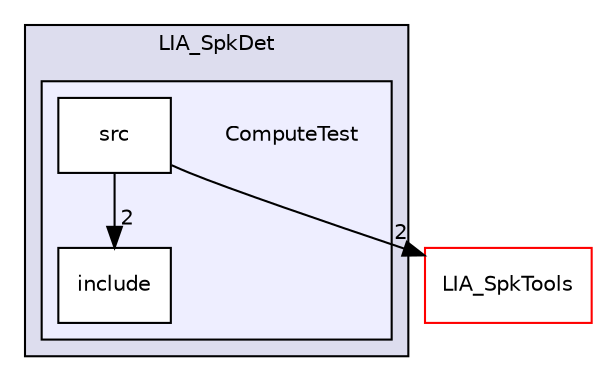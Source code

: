 digraph "LIA_SpkDet/ComputeTest" {
  compound=true
  node [ fontsize="10", fontname="Helvetica"];
  edge [ labelfontsize="10", labelfontname="Helvetica"];
  subgraph clusterdir_3956374995d7175cff63206a008f608a {
    graph [ bgcolor="#ddddee", pencolor="black", label="LIA_SpkDet" fontname="Helvetica", fontsize="10", URL="dir_3956374995d7175cff63206a008f608a.html"]
  subgraph clusterdir_fa4ab632be1b7ce56c4c666a4c483008 {
    graph [ bgcolor="#eeeeff", pencolor="black", label="" URL="dir_fa4ab632be1b7ce56c4c666a4c483008.html"];
    dir_fa4ab632be1b7ce56c4c666a4c483008 [shape=plaintext label="ComputeTest"];
    dir_7162067e462e76436ab7340551f043a3 [shape=box label="include" color="black" fillcolor="white" style="filled" URL="dir_7162067e462e76436ab7340551f043a3.html"];
    dir_538b246d6fd4e607205c98b8b7a84ac1 [shape=box label="src" color="black" fillcolor="white" style="filled" URL="dir_538b246d6fd4e607205c98b8b7a84ac1.html"];
  }
  }
  dir_7b9f40c7474acebf25e66f966c5b9c6a [shape=box label="LIA_SpkTools" fillcolor="white" style="filled" color="red" URL="dir_7b9f40c7474acebf25e66f966c5b9c6a.html"];
  dir_538b246d6fd4e607205c98b8b7a84ac1->dir_7b9f40c7474acebf25e66f966c5b9c6a [headlabel="2", labeldistance=1.5 headhref="dir_000046_000110.html"];
  dir_538b246d6fd4e607205c98b8b7a84ac1->dir_7162067e462e76436ab7340551f043a3 [headlabel="2", labeldistance=1.5 headhref="dir_000046_000045.html"];
}
